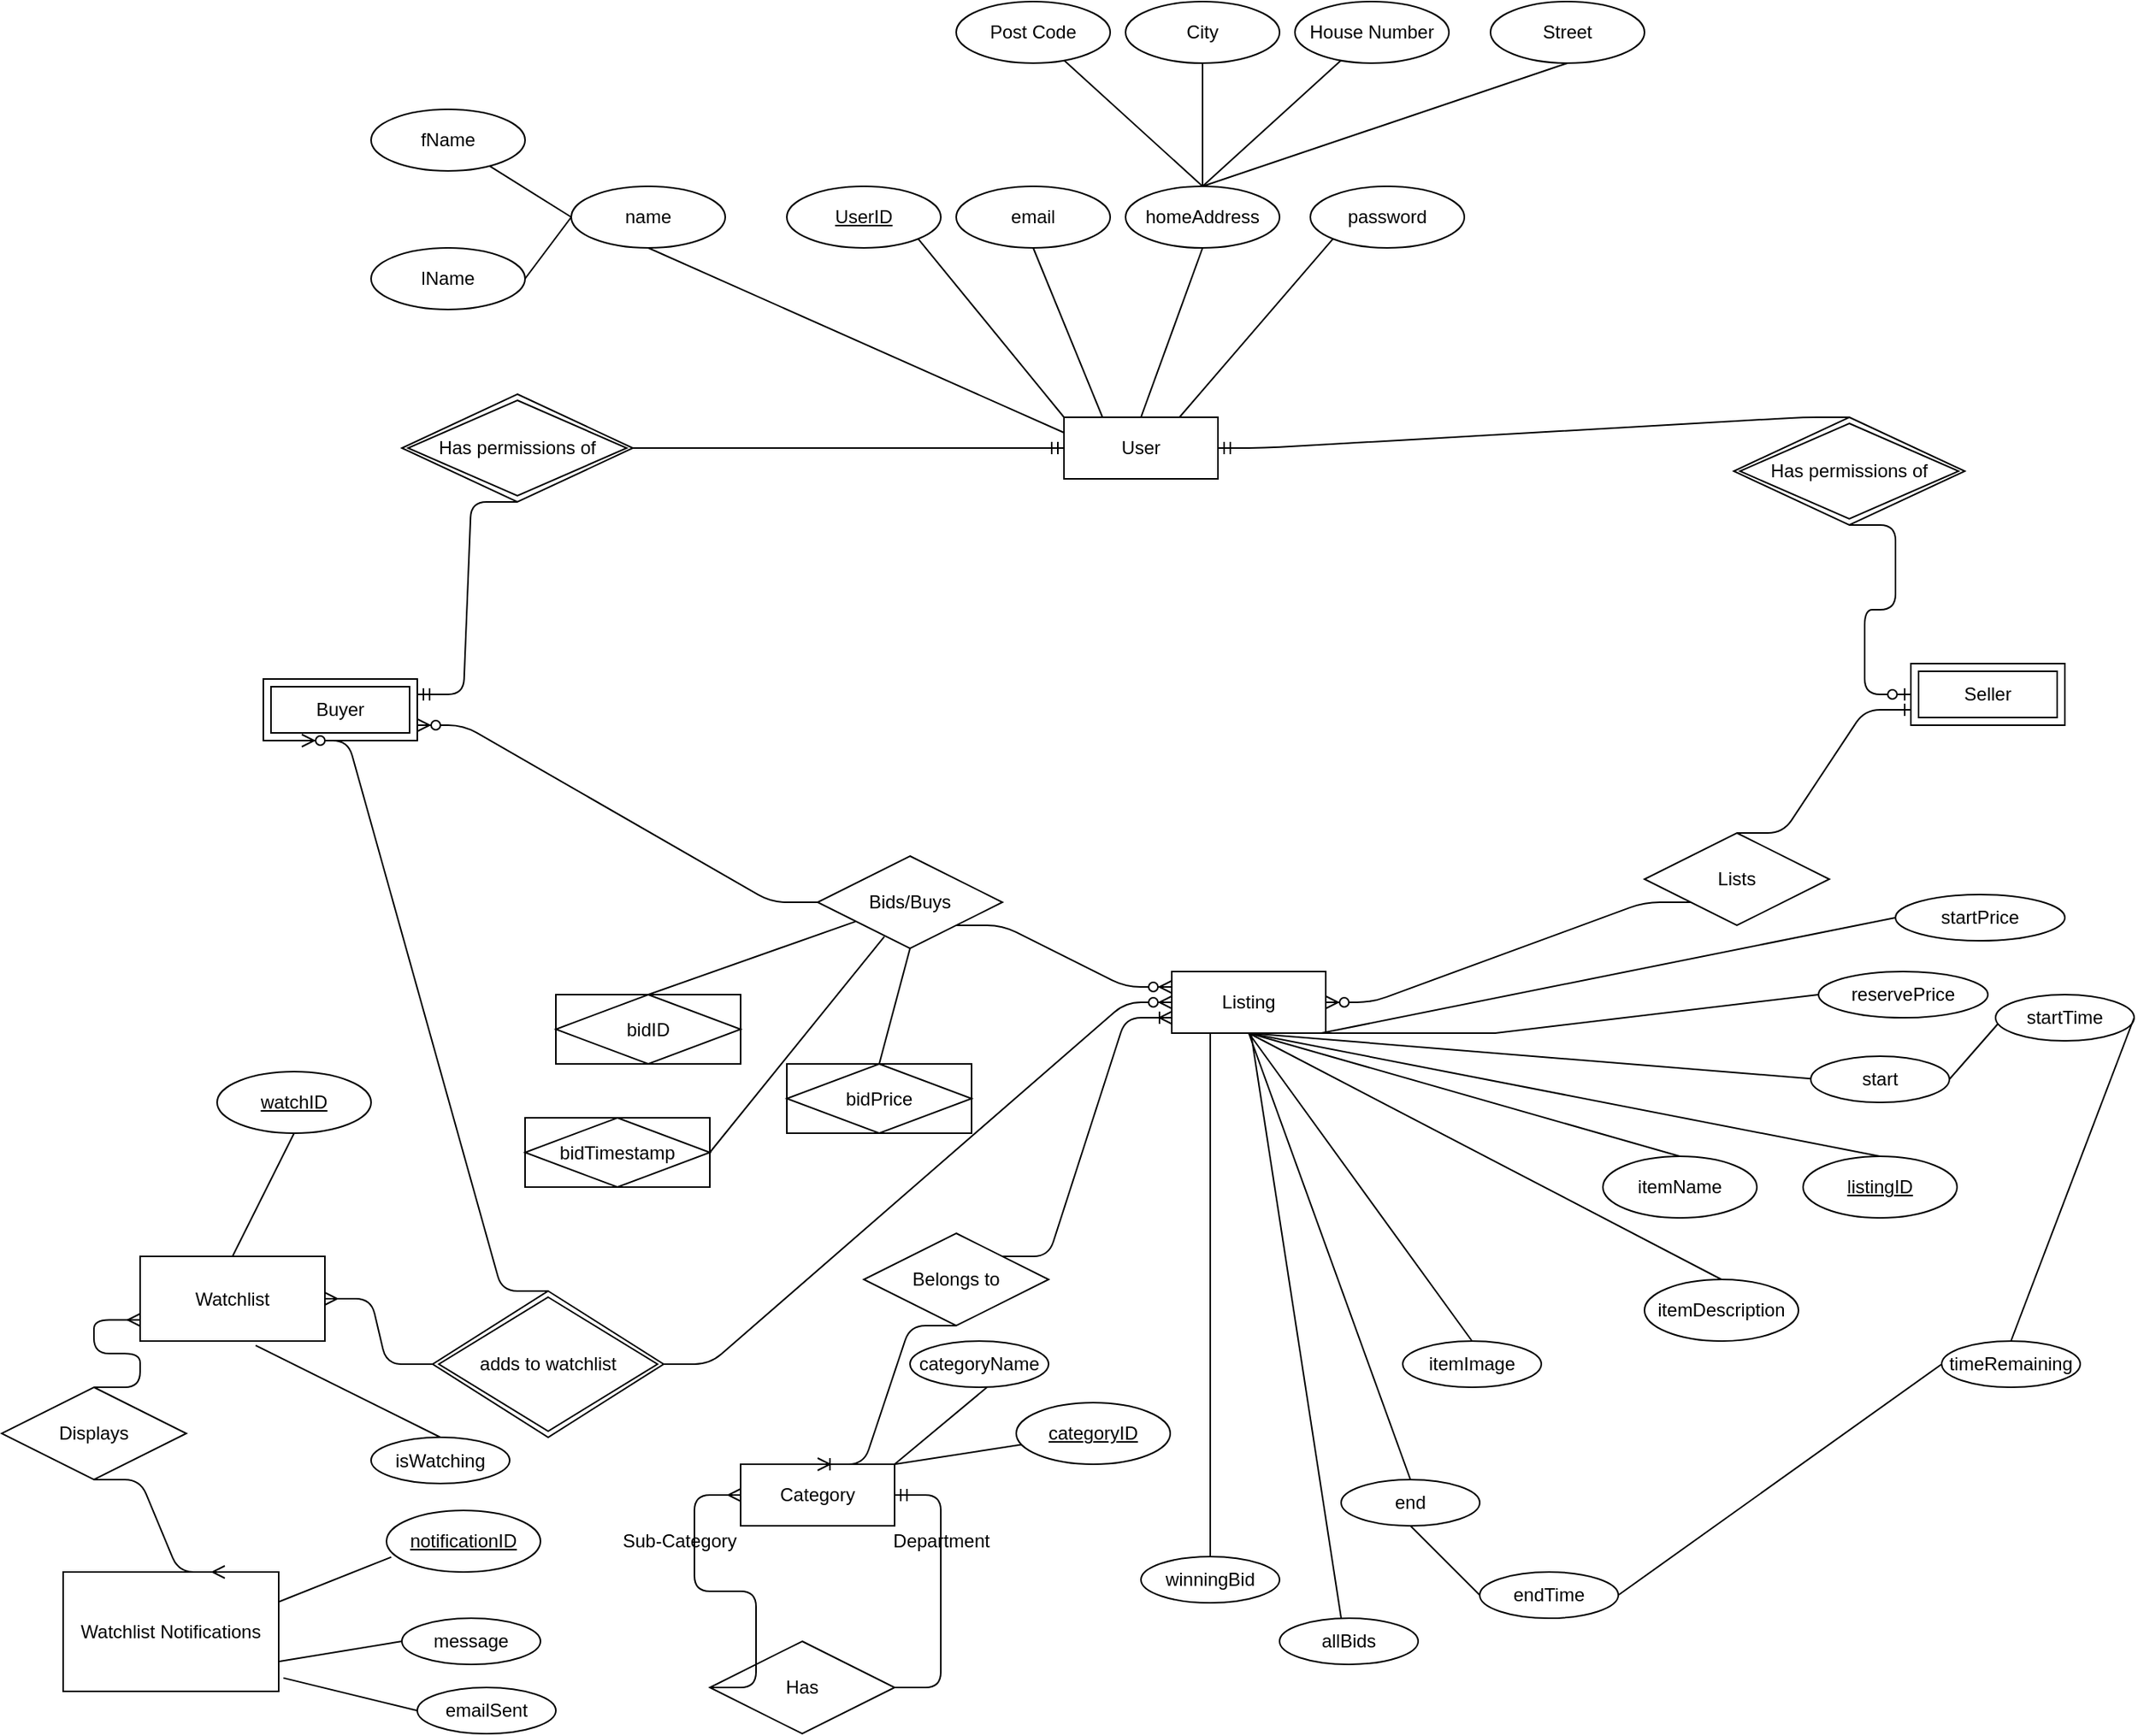 <mxfile version="13.10.2" type="github">
  <diagram id="PBJe3xCFQkrLJ3TgRgL_" name="Page-1">
    <mxGraphModel dx="1074" dy="784" grid="1" gridSize="10" guides="1" tooltips="1" connect="1" arrows="1" fold="1" page="1" pageScale="1" pageWidth="1654" pageHeight="1169" math="0" shadow="0">
      <root>
        <mxCell id="0" />
        <mxCell id="1" parent="0" />
        <mxCell id="jdo_Bs8H3Nefda1nTduL-1" value="User" style="whiteSpace=wrap;html=1;align=center;" parent="1" vertex="1">
          <mxGeometry x="750" y="300" width="100" height="40" as="geometry" />
        </mxCell>
        <mxCell id="jdo_Bs8H3Nefda1nTduL-9" value="Seller" style="shape=ext;margin=3;double=1;whiteSpace=wrap;html=1;align=center;" parent="1" vertex="1">
          <mxGeometry x="1300" y="460" width="100" height="40" as="geometry" />
        </mxCell>
        <mxCell id="jdo_Bs8H3Nefda1nTduL-10" value="Buyer" style="shape=ext;margin=3;double=1;whiteSpace=wrap;html=1;align=center;" parent="1" vertex="1">
          <mxGeometry x="230" y="470" width="100" height="40" as="geometry" />
        </mxCell>
        <mxCell id="jdo_Bs8H3Nefda1nTduL-14" value="" style="edgeStyle=entityRelationEdgeStyle;fontSize=12;html=1;endArrow=ERzeroToOne;endFill=1;rounded=1;exitX=0.5;exitY=1;exitDx=0;exitDy=0;entryX=0;entryY=0.5;entryDx=0;entryDy=0;" parent="1" source="yyaonT6aETKzKUPkDrwu-4" target="jdo_Bs8H3Nefda1nTduL-9" edge="1">
          <mxGeometry width="100" height="100" relative="1" as="geometry">
            <mxPoint x="1225" y="380" as="sourcePoint" />
            <mxPoint x="970" y="500" as="targetPoint" />
          </mxGeometry>
        </mxCell>
        <mxCell id="jdo_Bs8H3Nefda1nTduL-17" value="" style="edgeStyle=entityRelationEdgeStyle;fontSize=12;html=1;endArrow=ERmandOne;entryX=0;entryY=0.5;entryDx=0;entryDy=0;exitX=1;exitY=0.5;exitDx=0;exitDy=0;" parent="1" source="yyaonT6aETKzKUPkDrwu-5" target="jdo_Bs8H3Nefda1nTduL-1" edge="1">
          <mxGeometry width="100" height="100" relative="1" as="geometry">
            <mxPoint x="480" y="320" as="sourcePoint" />
            <mxPoint x="630" y="200" as="targetPoint" />
          </mxGeometry>
        </mxCell>
        <mxCell id="jdo_Bs8H3Nefda1nTduL-18" value="" style="edgeStyle=entityRelationEdgeStyle;fontSize=12;html=1;endArrow=ERmandOne;entryX=1;entryY=0.25;entryDx=0;entryDy=0;exitX=0.5;exitY=1;exitDx=0;exitDy=0;" parent="1" source="yyaonT6aETKzKUPkDrwu-5" target="jdo_Bs8H3Nefda1nTduL-10" edge="1">
          <mxGeometry width="100" height="100" relative="1" as="geometry">
            <mxPoint x="405" y="365" as="sourcePoint" />
            <mxPoint x="380" y="350" as="targetPoint" />
          </mxGeometry>
        </mxCell>
        <mxCell id="jdo_Bs8H3Nefda1nTduL-20" value="Lists" style="shape=rhombus;perimeter=rhombusPerimeter;whiteSpace=wrap;html=1;align=center;" parent="1" vertex="1">
          <mxGeometry x="1127" y="570" width="120" height="60" as="geometry" />
        </mxCell>
        <mxCell id="jdo_Bs8H3Nefda1nTduL-21" value="Listing" style="whiteSpace=wrap;html=1;align=center;" parent="1" vertex="1">
          <mxGeometry x="820" y="660" width="100" height="40" as="geometry" />
        </mxCell>
        <mxCell id="jdo_Bs8H3Nefda1nTduL-22" value="" style="edgeStyle=entityRelationEdgeStyle;fontSize=12;html=1;endArrow=ERzeroToMany;endFill=1;entryX=1;entryY=0.5;entryDx=0;entryDy=0;exitX=0;exitY=1;exitDx=0;exitDy=0;" parent="1" source="jdo_Bs8H3Nefda1nTduL-20" target="jdo_Bs8H3Nefda1nTduL-21" edge="1">
          <mxGeometry width="100" height="100" relative="1" as="geometry">
            <mxPoint x="1190" y="620" as="sourcePoint" />
            <mxPoint x="1330" y="650" as="targetPoint" />
          </mxGeometry>
        </mxCell>
        <mxCell id="jdo_Bs8H3Nefda1nTduL-25" value="" style="edgeStyle=entityRelationEdgeStyle;fontSize=12;html=1;endArrow=ERmandOne;entryX=1;entryY=0.5;entryDx=0;entryDy=0;exitX=0.5;exitY=0;exitDx=0;exitDy=0;" parent="1" source="yyaonT6aETKzKUPkDrwu-4" target="jdo_Bs8H3Nefda1nTduL-1" edge="1">
          <mxGeometry width="100" height="100" relative="1" as="geometry">
            <mxPoint x="1187.5" y="312.5" as="sourcePoint" />
            <mxPoint x="1030" y="120" as="targetPoint" />
          </mxGeometry>
        </mxCell>
        <mxCell id="jdo_Bs8H3Nefda1nTduL-26" value="listingID" style="ellipse;whiteSpace=wrap;html=1;align=center;fontStyle=4;" parent="1" vertex="1">
          <mxGeometry x="1230" y="780" width="100" height="40" as="geometry" />
        </mxCell>
        <mxCell id="jdo_Bs8H3Nefda1nTduL-27" value="" style="endArrow=none;html=1;rounded=0;entryX=0.5;entryY=0;entryDx=0;entryDy=0;exitX=0.5;exitY=1;exitDx=0;exitDy=0;" parent="1" source="jdo_Bs8H3Nefda1nTduL-21" target="jdo_Bs8H3Nefda1nTduL-26" edge="1">
          <mxGeometry relative="1" as="geometry">
            <mxPoint x="1270" y="460" as="sourcePoint" />
            <mxPoint x="1430" y="460" as="targetPoint" />
          </mxGeometry>
        </mxCell>
        <mxCell id="jdo_Bs8H3Nefda1nTduL-28" value="" style="edgeStyle=entityRelationEdgeStyle;fontSize=12;html=1;endArrow=ERone;endFill=1;entryX=0;entryY=0.75;entryDx=0;entryDy=0;exitX=0.5;exitY=0;exitDx=0;exitDy=0;" parent="1" source="jdo_Bs8H3Nefda1nTduL-20" target="jdo_Bs8H3Nefda1nTduL-9" edge="1">
          <mxGeometry width="100" height="100" relative="1" as="geometry">
            <mxPoint x="980" y="760" as="sourcePoint" />
            <mxPoint x="1080" y="660" as="targetPoint" />
          </mxGeometry>
        </mxCell>
        <mxCell id="jdo_Bs8H3Nefda1nTduL-29" value="itemName" style="ellipse;whiteSpace=wrap;html=1;align=center;" parent="1" vertex="1">
          <mxGeometry x="1100" y="780" width="100" height="40" as="geometry" />
        </mxCell>
        <mxCell id="jdo_Bs8H3Nefda1nTduL-30" value="" style="endArrow=none;html=1;rounded=0;entryX=0.5;entryY=1;entryDx=0;entryDy=0;exitX=0.5;exitY=0;exitDx=0;exitDy=0;" parent="1" source="jdo_Bs8H3Nefda1nTduL-29" target="jdo_Bs8H3Nefda1nTduL-21" edge="1">
          <mxGeometry relative="1" as="geometry">
            <mxPoint x="850" y="770" as="sourcePoint" />
            <mxPoint x="1010" y="770" as="targetPoint" />
          </mxGeometry>
        </mxCell>
        <mxCell id="jdo_Bs8H3Nefda1nTduL-31" value="itemDescription" style="ellipse;whiteSpace=wrap;html=1;align=center;" parent="1" vertex="1">
          <mxGeometry x="1127" y="860" width="100" height="40" as="geometry" />
        </mxCell>
        <mxCell id="jdo_Bs8H3Nefda1nTduL-34" value="" style="endArrow=none;html=1;rounded=0;entryX=0.5;entryY=1;entryDx=0;entryDy=0;exitX=0.5;exitY=0;exitDx=0;exitDy=0;" parent="1" source="jdo_Bs8H3Nefda1nTduL-31" target="jdo_Bs8H3Nefda1nTduL-21" edge="1">
          <mxGeometry relative="1" as="geometry">
            <mxPoint x="1040" y="810" as="sourcePoint" />
            <mxPoint x="1030" y="750" as="targetPoint" />
          </mxGeometry>
        </mxCell>
        <mxCell id="jdo_Bs8H3Nefda1nTduL-35" value="Bids/Buys" style="shape=rhombus;perimeter=rhombusPerimeter;whiteSpace=wrap;html=1;align=center;" parent="1" vertex="1">
          <mxGeometry x="590" y="585" width="120" height="60" as="geometry" />
        </mxCell>
        <mxCell id="jdo_Bs8H3Nefda1nTduL-37" value="" style="edgeStyle=entityRelationEdgeStyle;fontSize=12;html=1;endArrow=ERzeroToMany;endFill=1;entryX=0;entryY=0.25;entryDx=0;entryDy=0;exitX=1;exitY=1;exitDx=0;exitDy=0;" parent="1" source="jdo_Bs8H3Nefda1nTduL-35" target="jdo_Bs8H3Nefda1nTduL-21" edge="1">
          <mxGeometry width="100" height="100" relative="1" as="geometry">
            <mxPoint x="680" y="810" as="sourcePoint" />
            <mxPoint x="780" y="710" as="targetPoint" />
          </mxGeometry>
        </mxCell>
        <mxCell id="jdo_Bs8H3Nefda1nTduL-38" value="" style="edgeStyle=entityRelationEdgeStyle;fontSize=12;html=1;endArrow=ERzeroToMany;endFill=1;exitX=0;exitY=0.5;exitDx=0;exitDy=0;entryX=1;entryY=0.75;entryDx=0;entryDy=0;" parent="1" source="jdo_Bs8H3Nefda1nTduL-35" target="jdo_Bs8H3Nefda1nTduL-10" edge="1">
          <mxGeometry width="100" height="100" relative="1" as="geometry">
            <mxPoint x="690" y="640" as="sourcePoint" />
            <mxPoint x="510" y="510" as="targetPoint" />
          </mxGeometry>
        </mxCell>
        <mxCell id="jdo_Bs8H3Nefda1nTduL-40" value="" style="endArrow=none;html=1;rounded=0;entryX=0.5;entryY=0;entryDx=0;entryDy=0;exitX=0.5;exitY=1;exitDx=0;exitDy=0;" parent="1" source="jdo_Bs8H3Nefda1nTduL-35" target="mfhCSQvNzGBigoYCUfAT-106" edge="1">
          <mxGeometry relative="1" as="geometry">
            <mxPoint x="670" y="600" as="sourcePoint" />
            <mxPoint x="630.0" y="720" as="targetPoint" />
          </mxGeometry>
        </mxCell>
        <mxCell id="jdo_Bs8H3Nefda1nTduL-42" value="" style="endArrow=none;html=1;rounded=0;exitX=0.5;exitY=0;exitDx=0;exitDy=0;" parent="1" source="mfhCSQvNzGBigoYCUfAT-104" target="jdo_Bs8H3Nefda1nTduL-35" edge="1">
          <mxGeometry relative="1" as="geometry">
            <mxPoint x="490.0" y="675" as="sourcePoint" />
            <mxPoint x="910" y="610" as="targetPoint" />
          </mxGeometry>
        </mxCell>
        <mxCell id="jdo_Bs8H3Nefda1nTduL-43" value="end" style="ellipse;whiteSpace=wrap;html=1;align=center;" parent="1" vertex="1">
          <mxGeometry x="930" y="990" width="90" height="30" as="geometry" />
        </mxCell>
        <mxCell id="jdo_Bs8H3Nefda1nTduL-44" value="" style="endArrow=none;html=1;rounded=0;entryX=0.5;entryY=1;entryDx=0;entryDy=0;exitX=0.5;exitY=0;exitDx=0;exitDy=0;" parent="1" source="jdo_Bs8H3Nefda1nTduL-43" target="jdo_Bs8H3Nefda1nTduL-21" edge="1">
          <mxGeometry relative="1" as="geometry">
            <mxPoint x="955.355" y="815.858" as="sourcePoint" />
            <mxPoint x="880" y="710" as="targetPoint" />
          </mxGeometry>
        </mxCell>
        <mxCell id="jdo_Bs8H3Nefda1nTduL-45" value="Belongs to" style="shape=rhombus;perimeter=rhombusPerimeter;whiteSpace=wrap;html=1;align=center;" parent="1" vertex="1">
          <mxGeometry x="620" y="830" width="120" height="60" as="geometry" />
        </mxCell>
        <mxCell id="jdo_Bs8H3Nefda1nTduL-46" value="Category" style="whiteSpace=wrap;html=1;align=center;" parent="1" vertex="1">
          <mxGeometry x="540" y="980" width="100" height="40" as="geometry" />
        </mxCell>
        <mxCell id="jdo_Bs8H3Nefda1nTduL-50" value="" style="edgeStyle=entityRelationEdgeStyle;fontSize=12;html=1;endArrow=ERoneToMany;exitX=0.5;exitY=1;exitDx=0;exitDy=0;entryX=0.5;entryY=0;entryDx=0;entryDy=0;" parent="1" source="jdo_Bs8H3Nefda1nTduL-45" target="jdo_Bs8H3Nefda1nTduL-46" edge="1">
          <mxGeometry width="100" height="100" relative="1" as="geometry">
            <mxPoint x="767" y="870" as="sourcePoint" />
            <mxPoint x="940" y="690" as="targetPoint" />
          </mxGeometry>
        </mxCell>
        <mxCell id="mfhCSQvNzGBigoYCUfAT-18" style="edgeStyle=none;rounded=0;orthogonalLoop=1;jettySize=auto;html=1;exitX=1;exitY=1;exitDx=0;exitDy=0;entryX=0;entryY=0;entryDx=0;entryDy=0;endArrow=none;endFill=0;" parent="1" source="mfhCSQvNzGBigoYCUfAT-3" target="jdo_Bs8H3Nefda1nTduL-1" edge="1">
          <mxGeometry relative="1" as="geometry" />
        </mxCell>
        <mxCell id="mfhCSQvNzGBigoYCUfAT-3" value="&lt;u&gt;UserID&lt;/u&gt;" style="ellipse;whiteSpace=wrap;html=1;align=center;" parent="1" vertex="1">
          <mxGeometry x="570" y="150" width="100" height="40" as="geometry" />
        </mxCell>
        <mxCell id="mfhCSQvNzGBigoYCUfAT-17" style="edgeStyle=none;rounded=0;orthogonalLoop=1;jettySize=auto;html=1;exitX=0.5;exitY=1;exitDx=0;exitDy=0;entryX=0.25;entryY=0;entryDx=0;entryDy=0;endArrow=none;endFill=0;" parent="1" source="mfhCSQvNzGBigoYCUfAT-7" target="jdo_Bs8H3Nefda1nTduL-1" edge="1">
          <mxGeometry relative="1" as="geometry" />
        </mxCell>
        <mxCell id="mfhCSQvNzGBigoYCUfAT-7" value="email" style="ellipse;whiteSpace=wrap;html=1;align=center;" parent="1" vertex="1">
          <mxGeometry x="680" y="150" width="100" height="40" as="geometry" />
        </mxCell>
        <mxCell id="mfhCSQvNzGBigoYCUfAT-16" style="edgeStyle=none;rounded=0;orthogonalLoop=1;jettySize=auto;html=1;exitX=0.5;exitY=1;exitDx=0;exitDy=0;entryX=0.5;entryY=0;entryDx=0;entryDy=0;endArrow=none;endFill=0;" parent="1" target="jdo_Bs8H3Nefda1nTduL-1" edge="1">
          <mxGeometry relative="1" as="geometry">
            <mxPoint x="840.0" y="190" as="sourcePoint" />
          </mxGeometry>
        </mxCell>
        <mxCell id="mfhCSQvNzGBigoYCUfAT-19" style="edgeStyle=none;rounded=0;orthogonalLoop=1;jettySize=auto;html=1;exitX=0;exitY=1;exitDx=0;exitDy=0;entryX=0.75;entryY=0;entryDx=0;entryDy=0;endArrow=none;endFill=0;" parent="1" source="mfhCSQvNzGBigoYCUfAT-13" target="jdo_Bs8H3Nefda1nTduL-1" edge="1">
          <mxGeometry relative="1" as="geometry" />
        </mxCell>
        <mxCell id="mfhCSQvNzGBigoYCUfAT-13" value="password" style="ellipse;whiteSpace=wrap;html=1;align=center;" parent="1" vertex="1">
          <mxGeometry x="910" y="150" width="100" height="40" as="geometry" />
        </mxCell>
        <mxCell id="mfhCSQvNzGBigoYCUfAT-27" value="itemImage" style="ellipse;whiteSpace=wrap;html=1;align=center;" parent="1" vertex="1">
          <mxGeometry x="970" y="900" width="90" height="30" as="geometry" />
        </mxCell>
        <mxCell id="mfhCSQvNzGBigoYCUfAT-28" value="" style="endArrow=none;html=1;rounded=0;exitX=0.5;exitY=0;exitDx=0;exitDy=0;" parent="1" source="mfhCSQvNzGBigoYCUfAT-27" edge="1">
          <mxGeometry relative="1" as="geometry">
            <mxPoint x="1055.355" y="925.858" as="sourcePoint" />
            <mxPoint x="870" y="700" as="targetPoint" />
          </mxGeometry>
        </mxCell>
        <mxCell id="mfhCSQvNzGBigoYCUfAT-29" value="reservePrice" style="ellipse;whiteSpace=wrap;html=1;align=center;" parent="1" vertex="1">
          <mxGeometry x="1240" y="660" width="110" height="30" as="geometry" />
        </mxCell>
        <mxCell id="mfhCSQvNzGBigoYCUfAT-30" value="" style="endArrow=none;html=1;rounded=0;entryX=1;entryY=1;entryDx=0;entryDy=0;exitX=0;exitY=0.5;exitDx=0;exitDy=0;" parent="1" source="mfhCSQvNzGBigoYCUfAT-29" edge="1">
          <mxGeometry relative="1" as="geometry">
            <mxPoint x="1005.355" y="925.858" as="sourcePoint" />
            <mxPoint x="870.0" y="700" as="targetPoint" />
            <Array as="points">
              <mxPoint x="1030" y="700" />
            </Array>
          </mxGeometry>
        </mxCell>
        <mxCell id="mfhCSQvNzGBigoYCUfAT-41" value="" style="endArrow=none;html=1;rounded=0;" parent="1" edge="1">
          <mxGeometry relative="1" as="geometry">
            <mxPoint x="1240" y="730" as="sourcePoint" />
            <mxPoint x="870" y="700" as="targetPoint" />
          </mxGeometry>
        </mxCell>
        <mxCell id="mfhCSQvNzGBigoYCUfAT-42" value="start" style="ellipse;whiteSpace=wrap;html=1;align=center;" parent="1" vertex="1">
          <mxGeometry x="1235" y="715" width="90" height="30" as="geometry" />
        </mxCell>
        <mxCell id="mfhCSQvNzGBigoYCUfAT-44" value="" style="endArrow=none;html=1;rounded=0;entryX=1;entryY=0.5;entryDx=0;entryDy=0;exitX=0.361;exitY=0.871;exitDx=0;exitDy=0;exitPerimeter=0;" parent="1" source="jdo_Bs8H3Nefda1nTduL-35" target="mfhCSQvNzGBigoYCUfAT-105" edge="1">
          <mxGeometry relative="1" as="geometry">
            <mxPoint x="639.474" y="634.737" as="sourcePoint" />
            <mxPoint x="510.0" y="800" as="targetPoint" />
          </mxGeometry>
        </mxCell>
        <mxCell id="mfhCSQvNzGBigoYCUfAT-49" value="" style="edgeStyle=none;rounded=0;orthogonalLoop=1;jettySize=auto;html=1;endArrow=none;endFill=0;" parent="1" target="mfhCSQvNzGBigoYCUfAT-48" edge="1">
          <mxGeometry relative="1" as="geometry">
            <mxPoint x="840.0" y="150" as="sourcePoint" />
          </mxGeometry>
        </mxCell>
        <mxCell id="mfhCSQvNzGBigoYCUfAT-48" value="City" style="ellipse;whiteSpace=wrap;html=1;align=center;" parent="1" vertex="1">
          <mxGeometry x="790" y="30" width="100" height="40" as="geometry" />
        </mxCell>
        <mxCell id="mfhCSQvNzGBigoYCUfAT-50" value="" style="edgeStyle=none;rounded=0;orthogonalLoop=1;jettySize=auto;html=1;exitX=0.5;exitY=0;exitDx=0;exitDy=0;endArrow=none;endFill=0;" parent="1" target="mfhCSQvNzGBigoYCUfAT-51" edge="1">
          <mxGeometry relative="1" as="geometry">
            <mxPoint x="840.0" y="150" as="sourcePoint" />
          </mxGeometry>
        </mxCell>
        <mxCell id="mfhCSQvNzGBigoYCUfAT-51" value="House Number" style="ellipse;whiteSpace=wrap;html=1;align=center;" parent="1" vertex="1">
          <mxGeometry x="900" y="30" width="100" height="40" as="geometry" />
        </mxCell>
        <mxCell id="mfhCSQvNzGBigoYCUfAT-52" value="" style="edgeStyle=none;rounded=0;orthogonalLoop=1;jettySize=auto;html=1;exitX=0.5;exitY=0;exitDx=0;exitDy=0;endArrow=none;endFill=0;" parent="1" target="mfhCSQvNzGBigoYCUfAT-53" edge="1">
          <mxGeometry relative="1" as="geometry">
            <mxPoint x="840.0" y="150" as="sourcePoint" />
          </mxGeometry>
        </mxCell>
        <mxCell id="mfhCSQvNzGBigoYCUfAT-53" value="Post Code" style="ellipse;whiteSpace=wrap;html=1;align=center;" parent="1" vertex="1">
          <mxGeometry x="680" y="30" width="100" height="40" as="geometry" />
        </mxCell>
        <mxCell id="mfhCSQvNzGBigoYCUfAT-58" style="edgeStyle=none;rounded=0;orthogonalLoop=1;jettySize=auto;html=1;exitX=0.5;exitY=1;exitDx=0;exitDy=0;entryX=0;entryY=0.25;entryDx=0;entryDy=0;endArrow=none;endFill=0;" parent="1" target="jdo_Bs8H3Nefda1nTduL-1" edge="1">
          <mxGeometry relative="1" as="geometry">
            <mxPoint x="545.0" y="300" as="targetPoint" />
            <mxPoint x="480" y="190" as="sourcePoint" />
          </mxGeometry>
        </mxCell>
        <mxCell id="mfhCSQvNzGBigoYCUfAT-60" value="Street" style="ellipse;whiteSpace=wrap;html=1;align=center;" parent="1" vertex="1">
          <mxGeometry x="1027" y="30" width="100" height="40" as="geometry" />
        </mxCell>
        <mxCell id="mfhCSQvNzGBigoYCUfAT-61" value="" style="edgeStyle=none;rounded=0;orthogonalLoop=1;jettySize=auto;html=1;exitX=0.5;exitY=0;exitDx=0;exitDy=0;endArrow=none;endFill=0;entryX=0.5;entryY=1;entryDx=0;entryDy=0;" parent="1" target="mfhCSQvNzGBigoYCUfAT-60" edge="1">
          <mxGeometry relative="1" as="geometry">
            <mxPoint x="840.0" y="150" as="sourcePoint" />
            <mxPoint x="939.953" y="78.322" as="targetPoint" />
          </mxGeometry>
        </mxCell>
        <mxCell id="mfhCSQvNzGBigoYCUfAT-67" value="" style="edgeStyle=none;rounded=0;orthogonalLoop=1;jettySize=auto;html=1;endArrow=none;endFill=0;exitX=0;exitY=0.5;exitDx=0;exitDy=0;" parent="1" target="mfhCSQvNzGBigoYCUfAT-68" edge="1">
          <mxGeometry relative="1" as="geometry">
            <mxPoint x="430" y="170" as="sourcePoint" />
          </mxGeometry>
        </mxCell>
        <mxCell id="mfhCSQvNzGBigoYCUfAT-68" value="fName" style="ellipse;whiteSpace=wrap;html=1;align=center;" parent="1" vertex="1">
          <mxGeometry x="300" y="100" width="100" height="40" as="geometry" />
        </mxCell>
        <mxCell id="mfhCSQvNzGBigoYCUfAT-69" value="lName" style="ellipse;whiteSpace=wrap;html=1;align=center;" parent="1" vertex="1">
          <mxGeometry x="300" y="190" width="100" height="40" as="geometry" />
        </mxCell>
        <mxCell id="mfhCSQvNzGBigoYCUfAT-70" value="" style="edgeStyle=none;rounded=0;orthogonalLoop=1;jettySize=auto;html=1;endArrow=none;endFill=0;exitX=0;exitY=0.5;exitDx=0;exitDy=0;entryX=1;entryY=0.5;entryDx=0;entryDy=0;" parent="1" target="mfhCSQvNzGBigoYCUfAT-69" edge="1">
          <mxGeometry relative="1" as="geometry">
            <mxPoint x="430" y="170" as="sourcePoint" />
            <mxPoint x="386.896" y="146.86" as="targetPoint" />
          </mxGeometry>
        </mxCell>
        <mxCell id="mfhCSQvNzGBigoYCUfAT-92" value="winningBid" style="ellipse;whiteSpace=wrap;html=1;align=center;" parent="1" vertex="1">
          <mxGeometry x="800" y="1040" width="90" height="30" as="geometry" />
        </mxCell>
        <mxCell id="mfhCSQvNzGBigoYCUfAT-93" value="" style="endArrow=none;html=1;rounded=0;exitX=0.5;exitY=0;exitDx=0;exitDy=0;entryX=0.25;entryY=1;entryDx=0;entryDy=0;" parent="1" source="mfhCSQvNzGBigoYCUfAT-92" target="jdo_Bs8H3Nefda1nTduL-21" edge="1">
          <mxGeometry relative="1" as="geometry">
            <mxPoint x="975.355" y="835.858" as="sourcePoint" />
            <mxPoint x="880.0" y="710" as="targetPoint" />
          </mxGeometry>
        </mxCell>
        <mxCell id="mfhCSQvNzGBigoYCUfAT-94" value="homeAddress" style="ellipse;whiteSpace=wrap;html=1;align=center;" parent="1" vertex="1">
          <mxGeometry x="790" y="150" width="100" height="40" as="geometry" />
        </mxCell>
        <mxCell id="mfhCSQvNzGBigoYCUfAT-95" value="" style="endArrow=none;html=1;rounded=0;entryX=1;entryY=0.5;entryDx=0;entryDy=0;" parent="1" target="mfhCSQvNzGBigoYCUfAT-42" edge="1">
          <mxGeometry relative="1" as="geometry">
            <mxPoint x="1360" y="690" as="sourcePoint" />
            <mxPoint x="990.0" y="660" as="targetPoint" />
          </mxGeometry>
        </mxCell>
        <mxCell id="mfhCSQvNzGBigoYCUfAT-96" value="startTime" style="ellipse;whiteSpace=wrap;html=1;align=center;" parent="1" vertex="1">
          <mxGeometry x="1355" y="675" width="90" height="30" as="geometry" />
        </mxCell>
        <mxCell id="mfhCSQvNzGBigoYCUfAT-99" value="" style="endArrow=none;html=1;rounded=0;entryX=0.5;entryY=1;entryDx=0;entryDy=0;exitX=0;exitY=0.5;exitDx=0;exitDy=0;" parent="1" source="mfhCSQvNzGBigoYCUfAT-100" target="jdo_Bs8H3Nefda1nTduL-43" edge="1">
          <mxGeometry relative="1" as="geometry">
            <mxPoint x="1015" y="1070" as="sourcePoint" />
            <mxPoint x="980.0" y="1082.5" as="targetPoint" />
          </mxGeometry>
        </mxCell>
        <mxCell id="mfhCSQvNzGBigoYCUfAT-100" value="endTime" style="ellipse;whiteSpace=wrap;html=1;align=center;" parent="1" vertex="1">
          <mxGeometry x="1020" y="1050" width="90" height="30" as="geometry" />
        </mxCell>
        <mxCell id="mfhCSQvNzGBigoYCUfAT-104" value="bidID" style="shape=associativeEntity;whiteSpace=wrap;html=1;align=center;" parent="1" vertex="1">
          <mxGeometry x="420" y="675" width="120" height="45" as="geometry" />
        </mxCell>
        <mxCell id="mfhCSQvNzGBigoYCUfAT-105" value="bidTimestamp" style="shape=associativeEntity;whiteSpace=wrap;html=1;align=center;" parent="1" vertex="1">
          <mxGeometry x="400" y="755" width="120" height="45" as="geometry" />
        </mxCell>
        <mxCell id="mfhCSQvNzGBigoYCUfAT-106" value="bidPrice" style="shape=associativeEntity;whiteSpace=wrap;html=1;align=center;" parent="1" vertex="1">
          <mxGeometry x="570" y="720" width="120" height="45" as="geometry" />
        </mxCell>
        <mxCell id="mfhCSQvNzGBigoYCUfAT-126" value="startPrice" style="ellipse;whiteSpace=wrap;html=1;align=center;" parent="1" vertex="1">
          <mxGeometry x="1290" y="610" width="110" height="30" as="geometry" />
        </mxCell>
        <mxCell id="mfhCSQvNzGBigoYCUfAT-127" value="" style="endArrow=none;html=1;rounded=0;exitX=0;exitY=0.5;exitDx=0;exitDy=0;" parent="1" source="mfhCSQvNzGBigoYCUfAT-126" edge="1">
          <mxGeometry relative="1" as="geometry">
            <mxPoint x="1287" y="720" as="sourcePoint" />
            <mxPoint x="917" y="700" as="targetPoint" />
          </mxGeometry>
        </mxCell>
        <mxCell id="mfhCSQvNzGBigoYCUfAT-128" value="" style="edgeStyle=entityRelationEdgeStyle;fontSize=12;html=1;endArrow=ERoneToMany;entryX=0;entryY=0.75;entryDx=0;entryDy=0;exitX=1;exitY=0;exitDx=0;exitDy=0;" parent="1" source="jdo_Bs8H3Nefda1nTduL-45" target="jdo_Bs8H3Nefda1nTduL-21" edge="1">
          <mxGeometry width="100" height="100" relative="1" as="geometry">
            <mxPoint x="590" y="850" as="sourcePoint" />
            <mxPoint x="770" y="745" as="targetPoint" />
          </mxGeometry>
        </mxCell>
        <mxCell id="mfhCSQvNzGBigoYCUfAT-129" value="Has" style="shape=rhombus;perimeter=rhombusPerimeter;whiteSpace=wrap;html=1;align=center;" parent="1" vertex="1">
          <mxGeometry x="520" y="1095" width="120" height="60" as="geometry" />
        </mxCell>
        <mxCell id="mfhCSQvNzGBigoYCUfAT-132" value="" style="endArrow=none;html=1;rounded=0;entryX=0.5;entryY=1;entryDx=0;entryDy=0;" parent="1" edge="1">
          <mxGeometry relative="1" as="geometry">
            <mxPoint x="640" y="980" as="sourcePoint" />
            <mxPoint x="700" y="930.0" as="targetPoint" />
          </mxGeometry>
        </mxCell>
        <mxCell id="mfhCSQvNzGBigoYCUfAT-136" value="" style="endArrow=none;html=1;rounded=0;entryX=1;entryY=0.5;entryDx=0;entryDy=0;exitX=0;exitY=0.5;exitDx=0;exitDy=0;" parent="1" source="mfhCSQvNzGBigoYCUfAT-137" target="mfhCSQvNzGBigoYCUfAT-100" edge="1">
          <mxGeometry relative="1" as="geometry">
            <mxPoint x="1240" y="1100" as="sourcePoint" />
            <mxPoint x="1200.0" y="1050" as="targetPoint" />
          </mxGeometry>
        </mxCell>
        <mxCell id="mfhCSQvNzGBigoYCUfAT-137" value="timeRemaining" style="ellipse;whiteSpace=wrap;html=1;align=center;" parent="1" vertex="1">
          <mxGeometry x="1320" y="900" width="90" height="30" as="geometry" />
        </mxCell>
        <mxCell id="mfhCSQvNzGBigoYCUfAT-138" value="" style="endArrow=none;html=1;rounded=0;entryX=1;entryY=0.5;entryDx=0;entryDy=0;exitX=0.5;exitY=0;exitDx=0;exitDy=0;" parent="1" source="mfhCSQvNzGBigoYCUfAT-137" target="mfhCSQvNzGBigoYCUfAT-96" edge="1">
          <mxGeometry relative="1" as="geometry">
            <mxPoint x="1570" y="958" as="sourcePoint" />
            <mxPoint x="1160.0" y="1028" as="targetPoint" />
          </mxGeometry>
        </mxCell>
        <mxCell id="mfhCSQvNzGBigoYCUfAT-139" value="" style="endArrow=none;html=1;rounded=0;entryX=0.25;entryY=1;entryDx=0;entryDy=0;" parent="1" edge="1">
          <mxGeometry relative="1" as="geometry">
            <mxPoint x="930" y="1080" as="sourcePoint" />
            <mxPoint x="871.41" y="700" as="targetPoint" />
            <Array as="points" />
          </mxGeometry>
        </mxCell>
        <mxCell id="mfhCSQvNzGBigoYCUfAT-140" value="allBids" style="ellipse;whiteSpace=wrap;html=1;align=center;" parent="1" vertex="1">
          <mxGeometry x="890" y="1080" width="90" height="30" as="geometry" />
        </mxCell>
        <mxCell id="jAN6Pm0lT5QuEJ-GA6cV-1" value="name" style="ellipse;whiteSpace=wrap;html=1;align=center;" parent="1" vertex="1">
          <mxGeometry x="430" y="150" width="100" height="40" as="geometry" />
        </mxCell>
        <mxCell id="jAN6Pm0lT5QuEJ-GA6cV-9" value="" style="edgeStyle=entityRelationEdgeStyle;fontSize=12;html=1;endArrow=ERmandOne;entryX=1;entryY=0.5;entryDx=0;entryDy=0;exitX=1;exitY=0.5;exitDx=0;exitDy=0;" parent="1" target="jdo_Bs8H3Nefda1nTduL-46" edge="1" source="mfhCSQvNzGBigoYCUfAT-129">
          <mxGeometry width="100" height="100" relative="1" as="geometry">
            <mxPoint x="650" y="1090" as="sourcePoint" />
            <mxPoint x="750" y="990" as="targetPoint" />
          </mxGeometry>
        </mxCell>
        <mxCell id="jAN6Pm0lT5QuEJ-GA6cV-11" value="" style="edgeStyle=entityRelationEdgeStyle;fontSize=12;html=1;endArrow=ERmany;entryX=0;entryY=0.5;entryDx=0;entryDy=0;exitX=0;exitY=0.5;exitDx=0;exitDy=0;" parent="1" source="mfhCSQvNzGBigoYCUfAT-129" target="jdo_Bs8H3Nefda1nTduL-46" edge="1">
          <mxGeometry width="100" height="100" relative="1" as="geometry">
            <mxPoint x="360" y="1100" as="sourcePoint" />
            <mxPoint x="470" y="1150" as="targetPoint" />
          </mxGeometry>
        </mxCell>
        <mxCell id="jAN6Pm0lT5QuEJ-GA6cV-12" value="categoryID" style="ellipse;whiteSpace=wrap;html=1;align=center;fontStyle=4;" parent="1" vertex="1">
          <mxGeometry x="719" y="940" width="100" height="40" as="geometry" />
        </mxCell>
        <mxCell id="jAN6Pm0lT5QuEJ-GA6cV-13" value="" style="endArrow=none;html=1;rounded=0;exitX=1;exitY=0;exitDx=0;exitDy=0;" parent="1" source="jdo_Bs8H3Nefda1nTduL-46" target="jAN6Pm0lT5QuEJ-GA6cV-12" edge="1">
          <mxGeometry relative="1" as="geometry">
            <mxPoint x="690" y="875" as="sourcePoint" />
            <mxPoint x="342" y="935" as="targetPoint" />
          </mxGeometry>
        </mxCell>
        <mxCell id="jAN6Pm0lT5QuEJ-GA6cV-14" value="categoryName" style="ellipse;whiteSpace=wrap;html=1;align=center;" parent="1" vertex="1">
          <mxGeometry x="650" y="900" width="90" height="30" as="geometry" />
        </mxCell>
        <mxCell id="jAN6Pm0lT5QuEJ-GA6cV-15" value="adds to watchlist" style="shape=rhombus;double=1;perimeter=rhombusPerimeter;whiteSpace=wrap;html=1;align=center;shadow=0;sketch=0;strokeColor=#000000;gradientColor=none;" parent="1" vertex="1">
          <mxGeometry x="340" y="867.5" width="150" height="95" as="geometry" />
        </mxCell>
        <mxCell id="jAN6Pm0lT5QuEJ-GA6cV-16" value="" style="edgeStyle=entityRelationEdgeStyle;fontSize=12;html=1;endArrow=ERzeroToMany;endFill=1;entryX=0;entryY=0.5;entryDx=0;entryDy=0;exitX=1;exitY=0.5;exitDx=0;exitDy=0;" parent="1" source="jAN6Pm0lT5QuEJ-GA6cV-15" target="jdo_Bs8H3Nefda1nTduL-21" edge="1">
          <mxGeometry width="100" height="100" relative="1" as="geometry">
            <mxPoint x="380" y="1044" as="sourcePoint" />
            <mxPoint x="740" y="450" as="targetPoint" />
          </mxGeometry>
        </mxCell>
        <mxCell id="jAN6Pm0lT5QuEJ-GA6cV-17" value="" style="fontSize=12;html=1;endArrow=ERzeroToMany;endFill=1;exitX=0.5;exitY=0;exitDx=0;exitDy=0;edgeStyle=entityRelationEdgeStyle;entryX=0.25;entryY=1;entryDx=0;entryDy=0;" parent="1" source="jAN6Pm0lT5QuEJ-GA6cV-15" target="jdo_Bs8H3Nefda1nTduL-10" edge="1">
          <mxGeometry width="100" height="100" relative="1" as="geometry">
            <mxPoint x="230" y="560" as="sourcePoint" />
            <mxPoint x="150" y="510" as="targetPoint" />
          </mxGeometry>
        </mxCell>
        <mxCell id="yyaonT6aETKzKUPkDrwu-4" value="Has permissions of" style="shape=rhombus;double=1;perimeter=rhombusPerimeter;whiteSpace=wrap;html=1;align=center;" parent="1" vertex="1">
          <mxGeometry x="1185" y="300" width="150" height="70" as="geometry" />
        </mxCell>
        <mxCell id="yyaonT6aETKzKUPkDrwu-5" value="Has permissions of" style="shape=rhombus;double=1;perimeter=rhombusPerimeter;whiteSpace=wrap;html=1;align=center;" parent="1" vertex="1">
          <mxGeometry x="320" y="285" width="150" height="70" as="geometry" />
        </mxCell>
        <mxCell id="xS7GmeacJNWUDyaj3ZgE-4" value="Sub-Category" style="text;html=1;align=center;verticalAlign=middle;resizable=0;points=[];autosize=1;rotation=0;" vertex="1" parent="1">
          <mxGeometry x="455" y="1020" width="90" height="20" as="geometry" />
        </mxCell>
        <mxCell id="xS7GmeacJNWUDyaj3ZgE-7" value="Department" style="text;html=1;align=center;verticalAlign=middle;resizable=0;points=[];autosize=1;" vertex="1" parent="1">
          <mxGeometry x="630" y="1020" width="80" height="20" as="geometry" />
        </mxCell>
        <mxCell id="xS7GmeacJNWUDyaj3ZgE-10" value="Watchlist" style="whiteSpace=wrap;html=1;align=center;" vertex="1" parent="1">
          <mxGeometry x="150" y="845" width="120" height="55" as="geometry" />
        </mxCell>
        <mxCell id="xS7GmeacJNWUDyaj3ZgE-11" value="" style="edgeStyle=entityRelationEdgeStyle;fontSize=12;html=1;endArrow=ERmany;exitX=0;exitY=0.5;exitDx=0;exitDy=0;entryX=1;entryY=0.5;entryDx=0;entryDy=0;" edge="1" parent="1" source="jAN6Pm0lT5QuEJ-GA6cV-15" target="xS7GmeacJNWUDyaj3ZgE-10">
          <mxGeometry width="100" height="100" relative="1" as="geometry">
            <mxPoint x="220" y="1035" as="sourcePoint" />
            <mxPoint x="290" y="910" as="targetPoint" />
          </mxGeometry>
        </mxCell>
        <mxCell id="xS7GmeacJNWUDyaj3ZgE-13" value="watchID" style="ellipse;whiteSpace=wrap;html=1;align=center;fontStyle=4;" vertex="1" parent="1">
          <mxGeometry x="200" y="725" width="100" height="40" as="geometry" />
        </mxCell>
        <mxCell id="xS7GmeacJNWUDyaj3ZgE-14" value="" style="endArrow=none;html=1;rounded=0;exitX=0.5;exitY=0;exitDx=0;exitDy=0;entryX=0.5;entryY=1;entryDx=0;entryDy=0;" edge="1" parent="1" source="xS7GmeacJNWUDyaj3ZgE-10" target="xS7GmeacJNWUDyaj3ZgE-13">
          <mxGeometry relative="1" as="geometry">
            <mxPoint x="130" y="867.5" as="sourcePoint" />
            <mxPoint x="290" y="867.5" as="targetPoint" />
          </mxGeometry>
        </mxCell>
        <mxCell id="xS7GmeacJNWUDyaj3ZgE-16" value="" style="endArrow=none;html=1;rounded=0;exitX=0.625;exitY=1.051;exitDx=0;exitDy=0;exitPerimeter=0;entryX=0.5;entryY=0;entryDx=0;entryDy=0;" edge="1" parent="1" source="xS7GmeacJNWUDyaj3ZgE-10" target="xS7GmeacJNWUDyaj3ZgE-17">
          <mxGeometry relative="1" as="geometry">
            <mxPoint x="130" y="999.41" as="sourcePoint" />
            <mxPoint x="330" y="960" as="targetPoint" />
            <Array as="points" />
          </mxGeometry>
        </mxCell>
        <mxCell id="xS7GmeacJNWUDyaj3ZgE-17" value="isWatching" style="ellipse;whiteSpace=wrap;html=1;align=center;" vertex="1" parent="1">
          <mxGeometry x="300" y="962.5" width="90" height="30" as="geometry" />
        </mxCell>
        <mxCell id="xS7GmeacJNWUDyaj3ZgE-20" value="Watchlist Notifications" style="whiteSpace=wrap;html=1;align=center;" vertex="1" parent="1">
          <mxGeometry x="100" y="1050" width="140" height="77.5" as="geometry" />
        </mxCell>
        <mxCell id="xS7GmeacJNWUDyaj3ZgE-23" value="" style="edgeStyle=entityRelationEdgeStyle;fontSize=12;html=1;endArrow=ERmany;entryX=0;entryY=0.75;entryDx=0;entryDy=0;exitX=0.5;exitY=0;exitDx=0;exitDy=0;" edge="1" parent="1" source="xS7GmeacJNWUDyaj3ZgE-25" target="xS7GmeacJNWUDyaj3ZgE-10">
          <mxGeometry width="100" height="100" relative="1" as="geometry">
            <mxPoint x="30" y="920" as="sourcePoint" />
            <mxPoint x="200" y="910" as="targetPoint" />
          </mxGeometry>
        </mxCell>
        <mxCell id="xS7GmeacJNWUDyaj3ZgE-25" value="Displays" style="shape=rhombus;perimeter=rhombusPerimeter;whiteSpace=wrap;html=1;align=center;" vertex="1" parent="1">
          <mxGeometry x="60" y="930" width="120" height="60" as="geometry" />
        </mxCell>
        <mxCell id="xS7GmeacJNWUDyaj3ZgE-26" value="" style="edgeStyle=entityRelationEdgeStyle;fontSize=12;html=1;endArrow=ERmany;exitX=0.5;exitY=1;exitDx=0;exitDy=0;entryX=0.75;entryY=0;entryDx=0;entryDy=0;" edge="1" parent="1" source="xS7GmeacJNWUDyaj3ZgE-25" target="xS7GmeacJNWUDyaj3ZgE-20">
          <mxGeometry width="100" height="100" relative="1" as="geometry">
            <mxPoint x="270" y="1010" as="sourcePoint" />
            <mxPoint x="370" y="910" as="targetPoint" />
          </mxGeometry>
        </mxCell>
        <mxCell id="xS7GmeacJNWUDyaj3ZgE-28" value="message" style="ellipse;whiteSpace=wrap;html=1;align=center;" vertex="1" parent="1">
          <mxGeometry x="320" y="1080" width="90" height="30" as="geometry" />
        </mxCell>
        <mxCell id="xS7GmeacJNWUDyaj3ZgE-29" value="" style="endArrow=none;html=1;rounded=0;exitX=1;exitY=0.75;exitDx=0;exitDy=0;entryX=0;entryY=0.5;entryDx=0;entryDy=0;" edge="1" parent="1" source="xS7GmeacJNWUDyaj3ZgE-20" target="xS7GmeacJNWUDyaj3ZgE-28">
          <mxGeometry relative="1" as="geometry">
            <mxPoint x="290" y="1160" as="sourcePoint" />
            <mxPoint x="450" y="1160" as="targetPoint" />
          </mxGeometry>
        </mxCell>
        <mxCell id="xS7GmeacJNWUDyaj3ZgE-31" value="emailSent" style="ellipse;whiteSpace=wrap;html=1;align=center;" vertex="1" parent="1">
          <mxGeometry x="330" y="1125" width="90" height="30" as="geometry" />
        </mxCell>
        <mxCell id="xS7GmeacJNWUDyaj3ZgE-32" value="" style="endArrow=none;html=1;rounded=0;exitX=1.022;exitY=0.888;exitDx=0;exitDy=0;exitPerimeter=0;" edge="1" parent="1" source="xS7GmeacJNWUDyaj3ZgE-20">
          <mxGeometry relative="1" as="geometry">
            <mxPoint x="250" y="1118.125" as="sourcePoint" />
            <mxPoint x="330" y="1140" as="targetPoint" />
          </mxGeometry>
        </mxCell>
        <mxCell id="xS7GmeacJNWUDyaj3ZgE-33" value="notificationID" style="ellipse;whiteSpace=wrap;html=1;align=center;fontStyle=4;" vertex="1" parent="1">
          <mxGeometry x="310" y="1010" width="100" height="40" as="geometry" />
        </mxCell>
        <mxCell id="xS7GmeacJNWUDyaj3ZgE-34" value="" style="endArrow=none;html=1;rounded=0;exitX=1;exitY=0.25;exitDx=0;exitDy=0;entryX=0.031;entryY=0.757;entryDx=0;entryDy=0;entryPerimeter=0;" edge="1" parent="1" source="xS7GmeacJNWUDyaj3ZgE-20" target="xS7GmeacJNWUDyaj3ZgE-33">
          <mxGeometry relative="1" as="geometry">
            <mxPoint x="510" y="1010" as="sourcePoint" />
            <mxPoint x="670" y="1010" as="targetPoint" />
          </mxGeometry>
        </mxCell>
      </root>
    </mxGraphModel>
  </diagram>
</mxfile>
